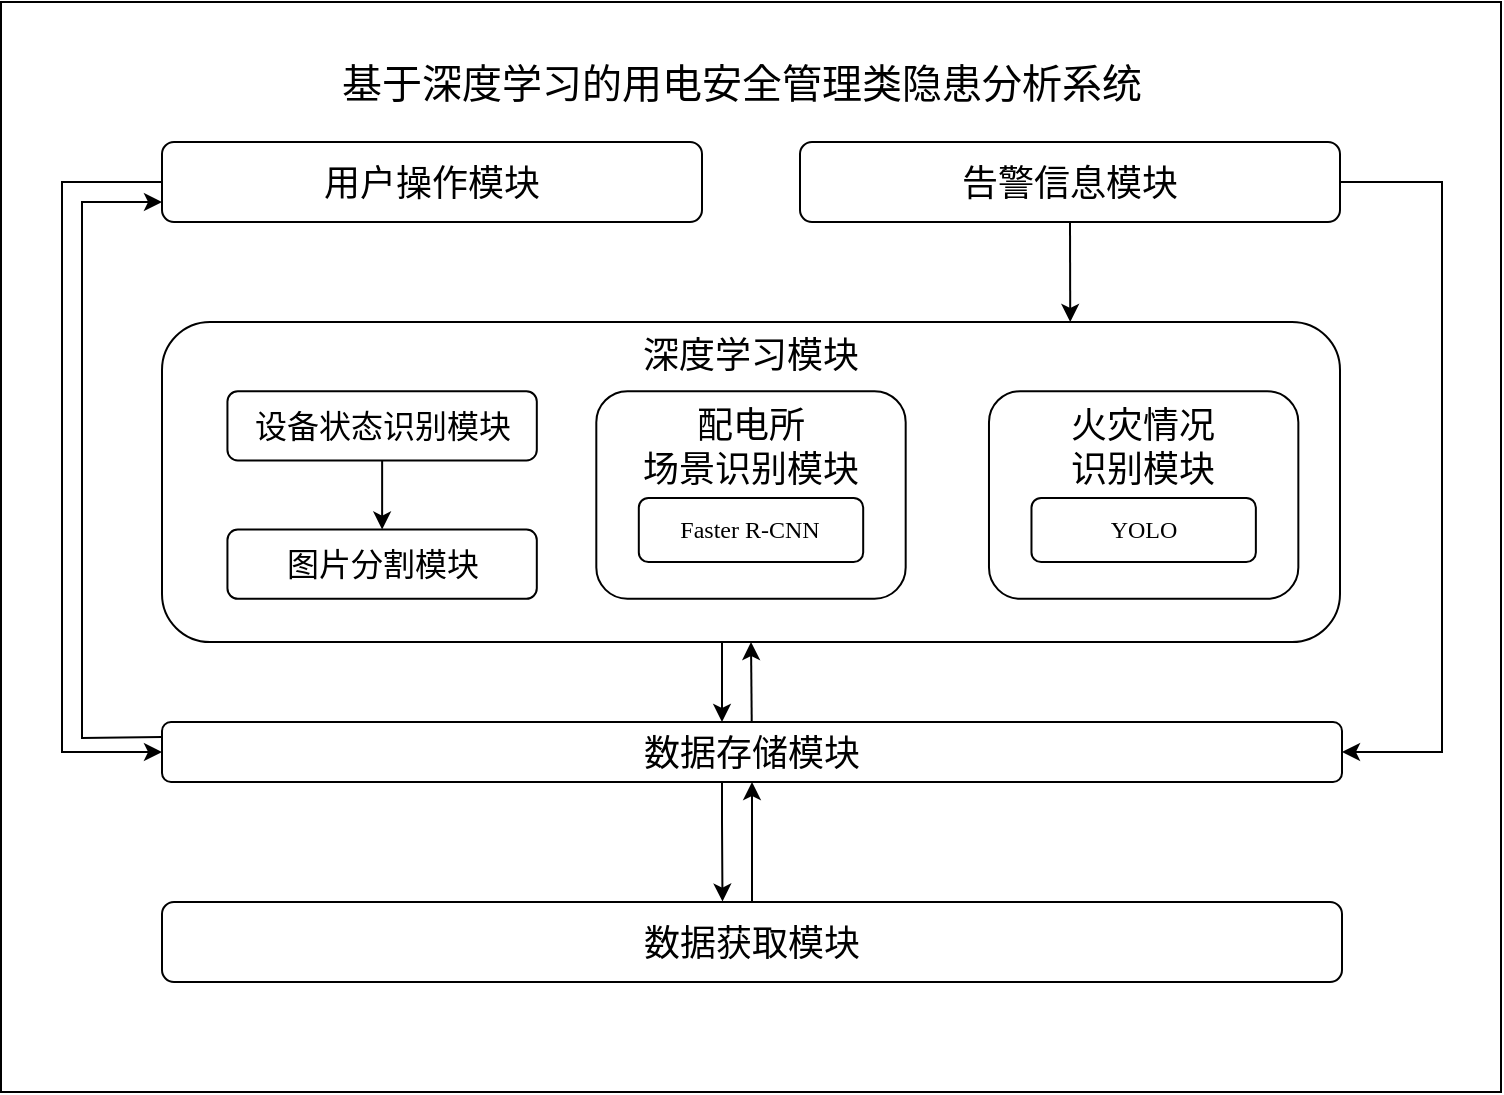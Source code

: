 <mxfile version="20.8.23" type="github">
  <diagram id="qzLwJ4X5yYsX_Pqfa8gJ" name="第 1 页">
    <mxGraphModel dx="1401" dy="788" grid="1" gridSize="10" guides="1" tooltips="1" connect="1" arrows="1" fold="1" page="1" pageScale="1" pageWidth="827" pageHeight="1169" math="0" shadow="0">
      <root>
        <mxCell id="0" />
        <mxCell id="1" parent="0" />
        <mxCell id="-XkHRvkM_vw5rs00xsbZ-1" value="" style="rounded=0;whiteSpace=wrap;html=1;glass=0;shadow=0;perimeterSpacing=0;flipV=1;" parent="1" vertex="1">
          <mxGeometry x="49.5" y="10" width="750" height="545" as="geometry" />
        </mxCell>
        <mxCell id="-XkHRvkM_vw5rs00xsbZ-2" value="&lt;font style=&quot;font-size: 20px;&quot;&gt;基于深度学习的用电安全管理类隐患分析系统&lt;/font&gt;" style="rounded=0;whiteSpace=wrap;html=1;shadow=0;glass=0;strokeColor=default;fontFamily=宋体;fontSize=12;fontColor=default;fillColor=default;strokeWidth=0;opacity=0;" parent="1" vertex="1">
          <mxGeometry x="80" y="30" width="680" height="40" as="geometry" />
        </mxCell>
        <mxCell id="-XkHRvkM_vw5rs00xsbZ-4" value="&lt;font style=&quot;font-size: 18px;&quot;&gt;用户操作模块&lt;/font&gt;" style="rounded=1;whiteSpace=wrap;html=1;shadow=0;glass=0;strokeColor=default;fontFamily=宋体;fontSize=20;fontColor=default;fillColor=default;" parent="1" vertex="1">
          <mxGeometry x="130" y="80" width="270" height="40" as="geometry" />
        </mxCell>
        <mxCell id="-XkHRvkM_vw5rs00xsbZ-7" value="&lt;font style=&quot;font-size: 18px;&quot;&gt;数据存储模块&lt;/font&gt;" style="rounded=1;whiteSpace=wrap;html=1;shadow=0;glass=0;strokeColor=default;fontFamily=宋体;fontSize=20;fontColor=default;fillColor=default;" parent="1" vertex="1">
          <mxGeometry x="130" y="370" width="590" height="30" as="geometry" />
        </mxCell>
        <mxCell id="8fsPF6jv214_PspzoPRW-1" value="&lt;font style=&quot;font-size: 18px;&quot;&gt;告警信息模块&lt;/font&gt;" style="rounded=1;whiteSpace=wrap;html=1;shadow=0;glass=0;strokeColor=default;fontFamily=宋体;fontSize=20;fontColor=default;fillColor=default;" parent="1" vertex="1">
          <mxGeometry x="449" y="80" width="270" height="40" as="geometry" />
        </mxCell>
        <mxCell id="8fsPF6jv214_PspzoPRW-3" value="&lt;font style=&quot;font-size: 18px;&quot;&gt;数据获取模块&lt;/font&gt;" style="rounded=1;whiteSpace=wrap;html=1;shadow=0;glass=0;strokeColor=default;fontFamily=宋体;fontSize=20;fontColor=default;fillColor=default;" parent="1" vertex="1">
          <mxGeometry x="130" y="460" width="590" height="40" as="geometry" />
        </mxCell>
        <mxCell id="8fsPF6jv214_PspzoPRW-16" value="" style="endArrow=classic;html=1;rounded=0;fontFamily=宋体;exitX=0.5;exitY=1;exitDx=0;exitDy=0;entryX=0.771;entryY=0;entryDx=0;entryDy=0;entryPerimeter=0;" parent="1" source="8fsPF6jv214_PspzoPRW-1" target="-XkHRvkM_vw5rs00xsbZ-13" edge="1">
          <mxGeometry width="50" height="50" relative="1" as="geometry">
            <mxPoint x="-100" y="-110" as="sourcePoint" />
            <mxPoint x="590" y="130" as="targetPoint" />
          </mxGeometry>
        </mxCell>
        <mxCell id="8fsPF6jv214_PspzoPRW-17" value="" style="endArrow=classic;html=1;rounded=0;fontFamily=宋体;exitX=1;exitY=0.5;exitDx=0;exitDy=0;entryX=1;entryY=0.5;entryDx=0;entryDy=0;" parent="1" source="8fsPF6jv214_PspzoPRW-1" target="-XkHRvkM_vw5rs00xsbZ-7" edge="1">
          <mxGeometry width="50" height="50" relative="1" as="geometry">
            <mxPoint x="-160" y="330" as="sourcePoint" />
            <mxPoint x="-110" y="280" as="targetPoint" />
            <Array as="points">
              <mxPoint x="770" y="100" />
              <mxPoint x="770" y="385" />
            </Array>
          </mxGeometry>
        </mxCell>
        <mxCell id="UsqVXT1q0d61UkPuvCsH-4" value="" style="edgeStyle=orthogonalEdgeStyle;rounded=0;orthogonalLoop=1;jettySize=auto;html=1;fontFamily=宋体;" edge="1" parent="1" source="-XkHRvkM_vw5rs00xsbZ-13" target="-XkHRvkM_vw5rs00xsbZ-7">
          <mxGeometry relative="1" as="geometry">
            <Array as="points">
              <mxPoint x="410" y="350" />
              <mxPoint x="410" y="350" />
            </Array>
          </mxGeometry>
        </mxCell>
        <mxCell id="-XkHRvkM_vw5rs00xsbZ-13" value="深度学习模块" style="rounded=1;whiteSpace=wrap;html=1;shadow=0;glass=0;strokeColor=default;fontFamily=宋体;fontSize=18;fontColor=default;fillColor=default;verticalAlign=top;" parent="1" vertex="1">
          <mxGeometry x="130" y="170" width="589" height="160" as="geometry" />
        </mxCell>
        <mxCell id="-XkHRvkM_vw5rs00xsbZ-14" value="&lt;font style=&quot;font-size: 16px;&quot;&gt;图片分割模块&lt;/font&gt;" style="rounded=1;whiteSpace=wrap;html=1;shadow=0;glass=0;strokeColor=default;fontFamily=宋体;fontSize=18;fontColor=default;fillColor=default;" parent="1" vertex="1">
          <mxGeometry x="162.722" y="273.782" width="154.687" height="34.595" as="geometry" />
        </mxCell>
        <mxCell id="-XkHRvkM_vw5rs00xsbZ-15" value="&lt;font style=&quot;font-size: 16px;&quot;&gt;&lt;font style=&quot;font-size: 16px;&quot;&gt;设备状态&lt;/font&gt;识别模块&lt;/font&gt;" style="rounded=1;whiteSpace=wrap;html=1;shadow=0;glass=0;strokeColor=default;fontFamily=宋体;fontSize=18;fontColor=default;fillColor=default;" parent="1" vertex="1">
          <mxGeometry x="162.722" y="204.595" width="154.687" height="34.595" as="geometry" />
        </mxCell>
        <mxCell id="-XkHRvkM_vw5rs00xsbZ-16" value="配电所&lt;br&gt;场景识别模块" style="rounded=1;whiteSpace=wrap;html=1;shadow=0;glass=0;strokeColor=default;fontFamily=宋体;fontSize=18;fontColor=default;fillColor=default;verticalAlign=top;" parent="1" vertex="1">
          <mxGeometry x="347.157" y="204.594" width="154.687" height="103.784" as="geometry" />
        </mxCell>
        <mxCell id="-XkHRvkM_vw5rs00xsbZ-17" value="火灾情况&lt;br&gt;识别模块" style="rounded=1;whiteSpace=wrap;html=1;shadow=0;glass=0;strokeColor=default;fontFamily=宋体;fontSize=18;fontColor=default;fillColor=default;verticalAlign=top;" parent="1" vertex="1">
          <mxGeometry x="543.49" y="204.594" width="154.687" height="103.784" as="geometry" />
        </mxCell>
        <mxCell id="8fsPF6jv214_PspzoPRW-5" value="&lt;font face=&quot;宋体&quot;&gt;Faster R-CNN&lt;/font&gt;" style="rounded=1;whiteSpace=wrap;html=1;" parent="1" vertex="1">
          <mxGeometry x="368.405" y="258" width="112.19" height="32" as="geometry" />
        </mxCell>
        <mxCell id="8fsPF6jv214_PspzoPRW-6" value="&lt;font face=&quot;宋体&quot;&gt;YOLO&lt;/font&gt;" style="rounded=1;whiteSpace=wrap;html=1;" parent="1" vertex="1">
          <mxGeometry x="564.738" y="258" width="112.19" height="32" as="geometry" />
        </mxCell>
        <mxCell id="8fsPF6jv214_PspzoPRW-18" value="" style="endArrow=classic;html=1;rounded=0;fontFamily=宋体;exitX=0.5;exitY=1;exitDx=0;exitDy=0;entryX=0.5;entryY=0;entryDx=0;entryDy=0;" parent="1" source="-XkHRvkM_vw5rs00xsbZ-15" target="-XkHRvkM_vw5rs00xsbZ-14" edge="1">
          <mxGeometry width="50" height="50" relative="1" as="geometry">
            <mxPoint x="-80" y="330" as="sourcePoint" />
            <mxPoint x="-30" y="280" as="targetPoint" />
          </mxGeometry>
        </mxCell>
        <mxCell id="UsqVXT1q0d61UkPuvCsH-1" value="" style="endArrow=classic;html=1;rounded=0;fontFamily=宋体;exitX=0;exitY=0.5;exitDx=0;exitDy=0;entryX=0;entryY=0.5;entryDx=0;entryDy=0;" edge="1" parent="1" source="-XkHRvkM_vw5rs00xsbZ-4" target="-XkHRvkM_vw5rs00xsbZ-7">
          <mxGeometry width="50" height="50" relative="1" as="geometry">
            <mxPoint x="-190" y="370" as="sourcePoint" />
            <mxPoint x="-140" y="320" as="targetPoint" />
            <Array as="points">
              <mxPoint x="80" y="100" />
              <mxPoint x="80" y="385" />
            </Array>
          </mxGeometry>
        </mxCell>
        <mxCell id="UsqVXT1q0d61UkPuvCsH-2" value="" style="endArrow=classic;html=1;rounded=0;fontFamily=宋体;entryX=0;entryY=0.75;entryDx=0;entryDy=0;exitX=0;exitY=0.25;exitDx=0;exitDy=0;" edge="1" parent="1" source="-XkHRvkM_vw5rs00xsbZ-7" target="-XkHRvkM_vw5rs00xsbZ-4">
          <mxGeometry width="50" height="50" relative="1" as="geometry">
            <mxPoint x="-160" y="450" as="sourcePoint" />
            <mxPoint x="-110" y="400" as="targetPoint" />
            <Array as="points">
              <mxPoint x="90" y="378" />
              <mxPoint x="90" y="110" />
            </Array>
          </mxGeometry>
        </mxCell>
        <mxCell id="UsqVXT1q0d61UkPuvCsH-6" value="" style="endArrow=classic;html=1;rounded=0;fontFamily=宋体;entryX=0.5;entryY=1;entryDx=0;entryDy=0;" edge="1" parent="1" source="-XkHRvkM_vw5rs00xsbZ-7" target="-XkHRvkM_vw5rs00xsbZ-13">
          <mxGeometry width="50" height="50" relative="1" as="geometry">
            <mxPoint x="433" y="329.97" as="sourcePoint" />
            <mxPoint x="300" y="39.97" as="targetPoint" />
            <Array as="points" />
          </mxGeometry>
        </mxCell>
        <mxCell id="UsqVXT1q0d61UkPuvCsH-8" value="" style="edgeStyle=orthogonalEdgeStyle;rounded=0;orthogonalLoop=1;jettySize=auto;html=1;fontFamily=宋体;entryX=0.475;entryY=-0.005;entryDx=0;entryDy=0;entryPerimeter=0;" edge="1" parent="1" target="8fsPF6jv214_PspzoPRW-3">
          <mxGeometry relative="1" as="geometry">
            <mxPoint x="410" y="400" as="sourcePoint" />
            <mxPoint x="410" y="440" as="targetPoint" />
            <Array as="points">
              <mxPoint x="410" y="420" />
            </Array>
          </mxGeometry>
        </mxCell>
        <mxCell id="UsqVXT1q0d61UkPuvCsH-9" value="" style="endArrow=classic;html=1;rounded=0;fontFamily=宋体;entryX=0.5;entryY=1;entryDx=0;entryDy=0;exitX=0.5;exitY=0;exitDx=0;exitDy=0;" edge="1" parent="1" source="8fsPF6jv214_PspzoPRW-3" target="-XkHRvkM_vw5rs00xsbZ-7">
          <mxGeometry width="50" height="50" relative="1" as="geometry">
            <mxPoint x="430" y="460" as="sourcePoint" />
            <mxPoint x="430" y="421" as="targetPoint" />
            <Array as="points" />
          </mxGeometry>
        </mxCell>
      </root>
    </mxGraphModel>
  </diagram>
</mxfile>

